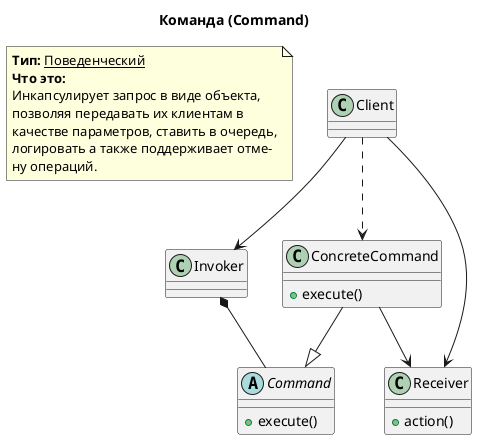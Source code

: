 @startuml

title Команда (Command)

note as INFO
<b>Тип:</b> <u>Поведенческий</u>
<b>Что это:</b>
Инкапсулирует запрос в виде объекта,
позволяя передавать их клиентам в
качестве параметров, ставить в очередь,
логировать а также поддерживает отме-
ну операций.
endnote

class Client
class Invoker
class Receiver{
    +action()
}
class ConcreteCommand{
    +execute()
}
abstract class Command{
    +execute()
} 

Client --> Invoker
Client --> Receiver
Client ..> ConcreteCommand
ConcreteCommand --|> Command
ConcreteCommand --> Receiver
Invoker *-- Command

@enduml